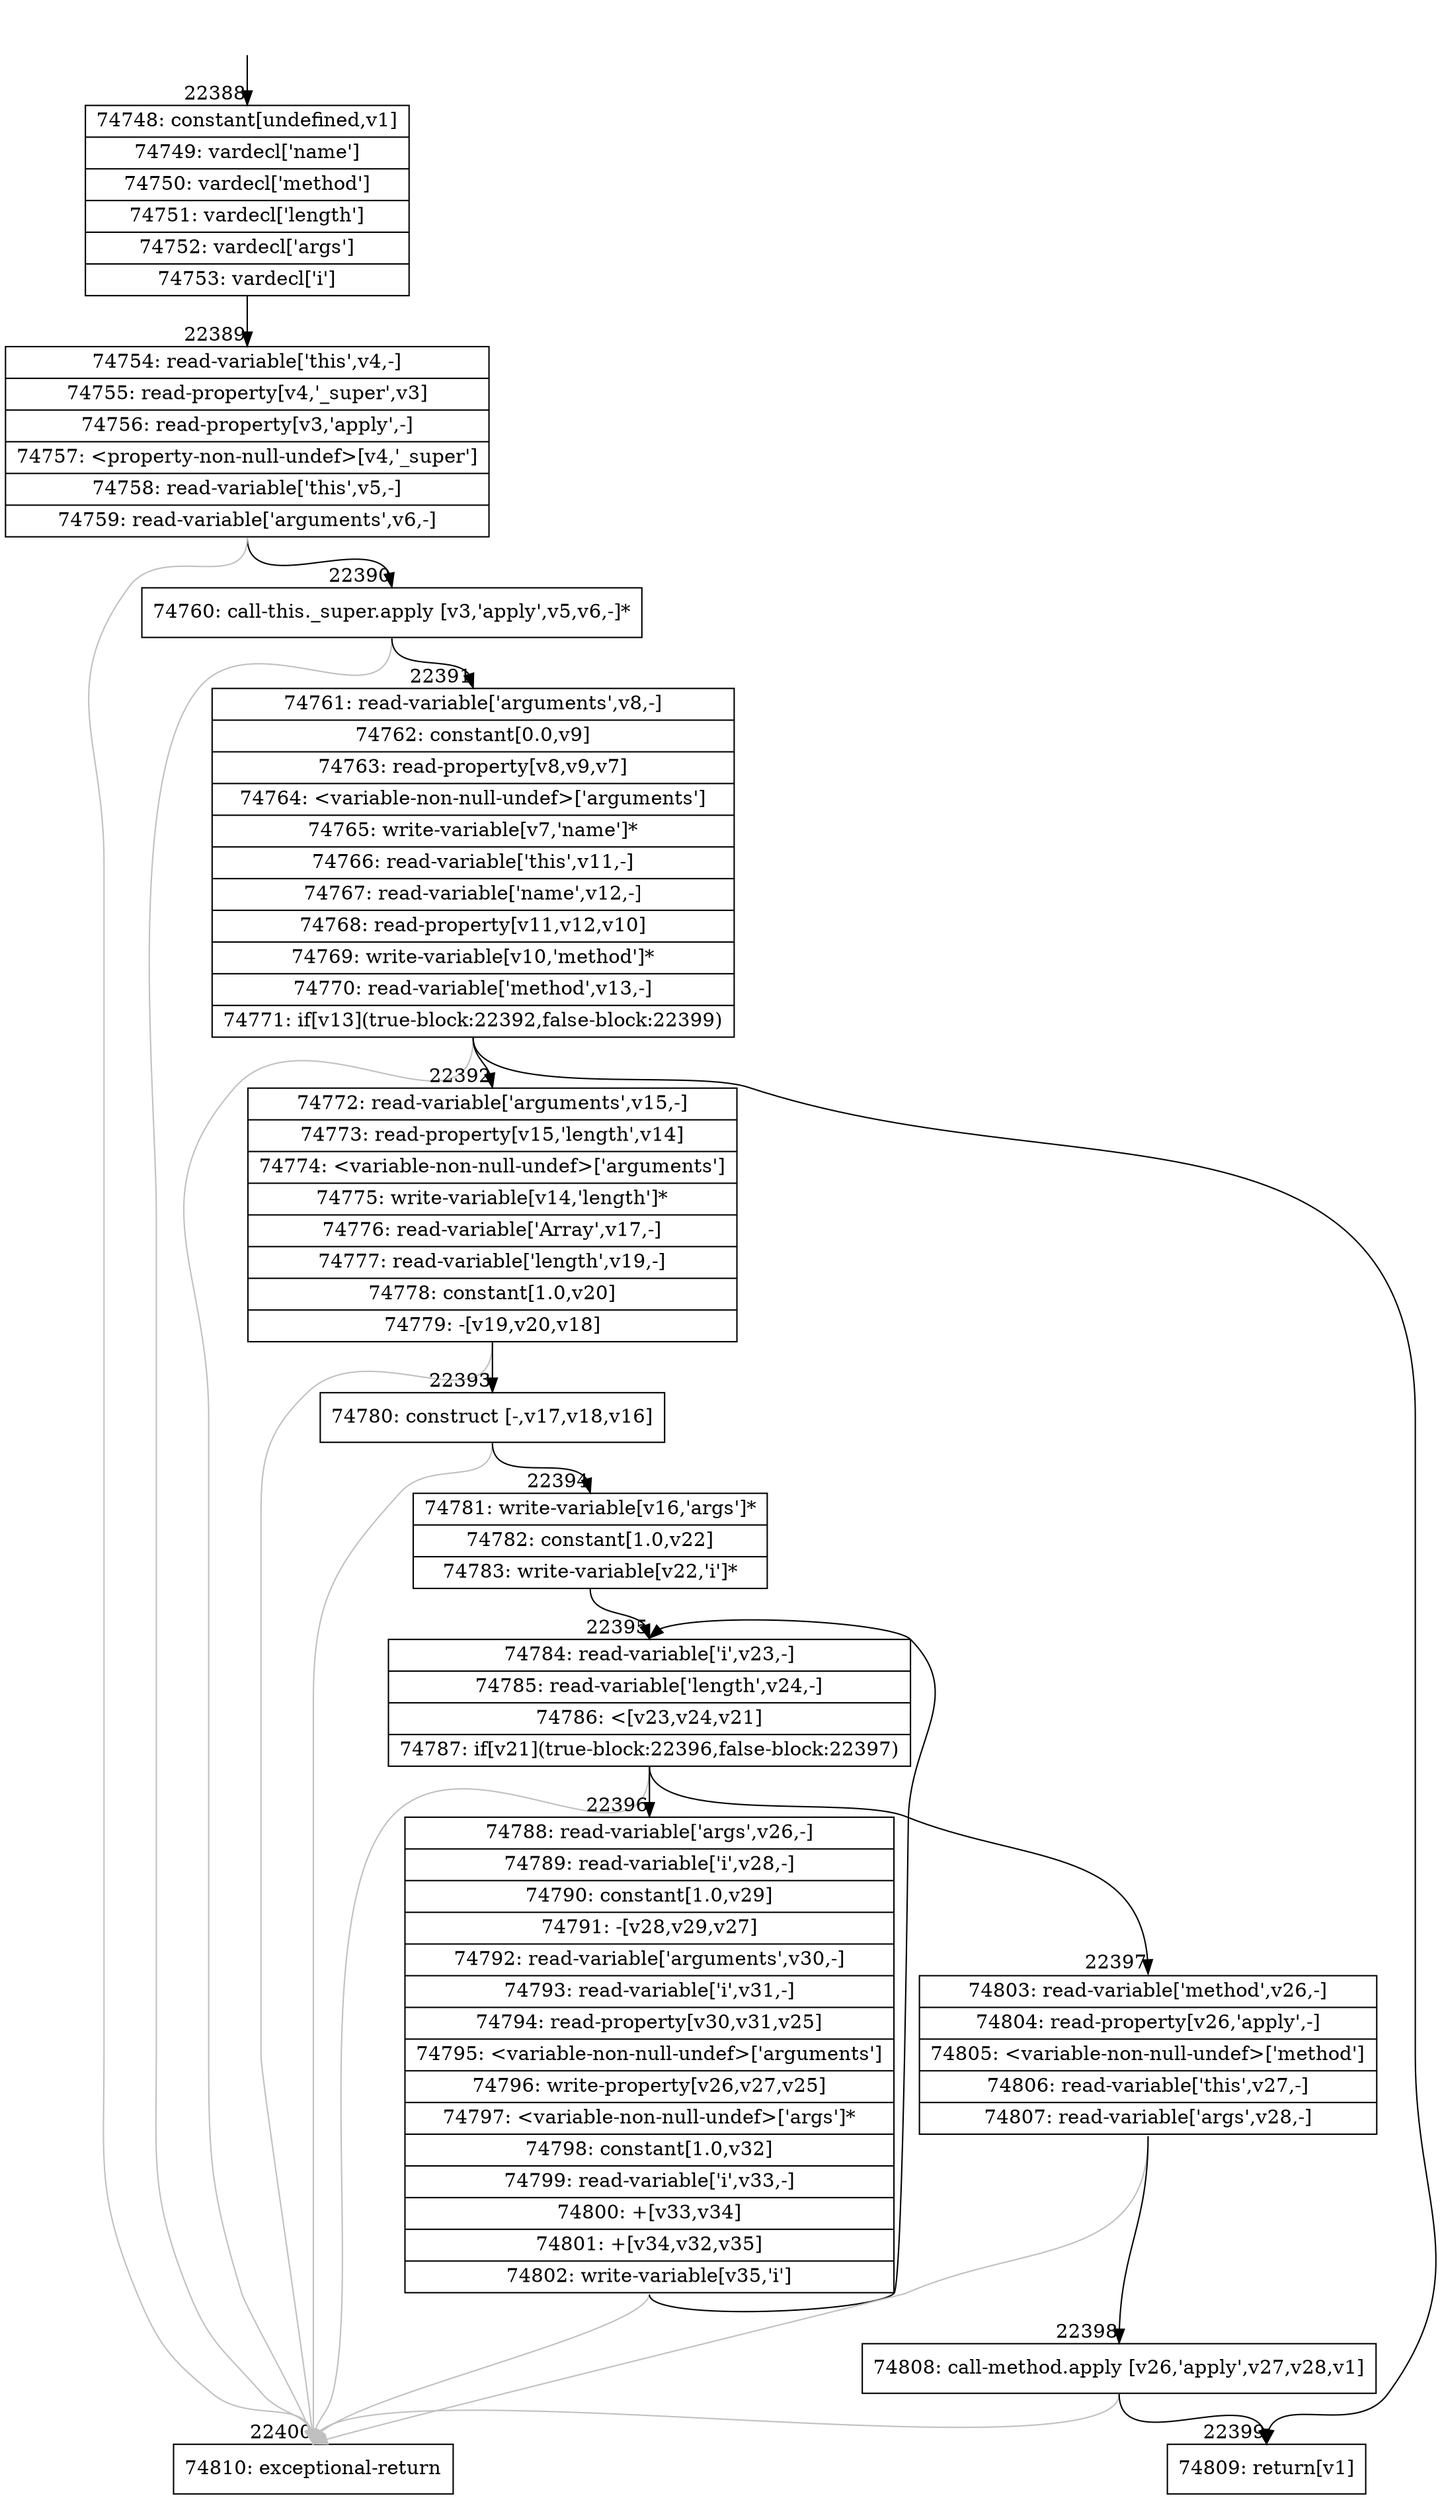 digraph {
rankdir="TD"
BB_entry1955[shape=none,label=""];
BB_entry1955 -> BB22388 [tailport=s, headport=n, headlabel="    22388"]
BB22388 [shape=record label="{74748: constant[undefined,v1]|74749: vardecl['name']|74750: vardecl['method']|74751: vardecl['length']|74752: vardecl['args']|74753: vardecl['i']}" ] 
BB22388 -> BB22389 [tailport=s, headport=n, headlabel="      22389"]
BB22389 [shape=record label="{74754: read-variable['this',v4,-]|74755: read-property[v4,'_super',v3]|74756: read-property[v3,'apply',-]|74757: \<property-non-null-undef\>[v4,'_super']|74758: read-variable['this',v5,-]|74759: read-variable['arguments',v6,-]}" ] 
BB22389 -> BB22390 [tailport=s, headport=n, headlabel="      22390"]
BB22389 -> BB22400 [tailport=s, headport=n, color=gray, headlabel="      22400"]
BB22390 [shape=record label="{74760: call-this._super.apply [v3,'apply',v5,v6,-]*}" ] 
BB22390 -> BB22391 [tailport=s, headport=n, headlabel="      22391"]
BB22390 -> BB22400 [tailport=s, headport=n, color=gray]
BB22391 [shape=record label="{74761: read-variable['arguments',v8,-]|74762: constant[0.0,v9]|74763: read-property[v8,v9,v7]|74764: \<variable-non-null-undef\>['arguments']|74765: write-variable[v7,'name']*|74766: read-variable['this',v11,-]|74767: read-variable['name',v12,-]|74768: read-property[v11,v12,v10]|74769: write-variable[v10,'method']*|74770: read-variable['method',v13,-]|74771: if[v13](true-block:22392,false-block:22399)}" ] 
BB22391 -> BB22392 [tailport=s, headport=n, headlabel="      22392"]
BB22391 -> BB22399 [tailport=s, headport=n, headlabel="      22399"]
BB22391 -> BB22400 [tailport=s, headport=n, color=gray]
BB22392 [shape=record label="{74772: read-variable['arguments',v15,-]|74773: read-property[v15,'length',v14]|74774: \<variable-non-null-undef\>['arguments']|74775: write-variable[v14,'length']*|74776: read-variable['Array',v17,-]|74777: read-variable['length',v19,-]|74778: constant[1.0,v20]|74779: -[v19,v20,v18]}" ] 
BB22392 -> BB22393 [tailport=s, headport=n, headlabel="      22393"]
BB22392 -> BB22400 [tailport=s, headport=n, color=gray]
BB22393 [shape=record label="{74780: construct [-,v17,v18,v16]}" ] 
BB22393 -> BB22394 [tailport=s, headport=n, headlabel="      22394"]
BB22393 -> BB22400 [tailport=s, headport=n, color=gray]
BB22394 [shape=record label="{74781: write-variable[v16,'args']*|74782: constant[1.0,v22]|74783: write-variable[v22,'i']*}" ] 
BB22394 -> BB22395 [tailport=s, headport=n, headlabel="      22395"]
BB22395 [shape=record label="{74784: read-variable['i',v23,-]|74785: read-variable['length',v24,-]|74786: \<[v23,v24,v21]|74787: if[v21](true-block:22396,false-block:22397)}" ] 
BB22395 -> BB22396 [tailport=s, headport=n, headlabel="      22396"]
BB22395 -> BB22397 [tailport=s, headport=n, headlabel="      22397"]
BB22395 -> BB22400 [tailport=s, headport=n, color=gray]
BB22396 [shape=record label="{74788: read-variable['args',v26,-]|74789: read-variable['i',v28,-]|74790: constant[1.0,v29]|74791: -[v28,v29,v27]|74792: read-variable['arguments',v30,-]|74793: read-variable['i',v31,-]|74794: read-property[v30,v31,v25]|74795: \<variable-non-null-undef\>['arguments']|74796: write-property[v26,v27,v25]|74797: \<variable-non-null-undef\>['args']*|74798: constant[1.0,v32]|74799: read-variable['i',v33,-]|74800: +[v33,v34]|74801: +[v34,v32,v35]|74802: write-variable[v35,'i']}" ] 
BB22396 -> BB22395 [tailport=s, headport=n]
BB22396 -> BB22400 [tailport=s, headport=n, color=gray]
BB22397 [shape=record label="{74803: read-variable['method',v26,-]|74804: read-property[v26,'apply',-]|74805: \<variable-non-null-undef\>['method']|74806: read-variable['this',v27,-]|74807: read-variable['args',v28,-]}" ] 
BB22397 -> BB22398 [tailport=s, headport=n, headlabel="      22398"]
BB22397 -> BB22400 [tailport=s, headport=n, color=gray]
BB22398 [shape=record label="{74808: call-method.apply [v26,'apply',v27,v28,v1]}" ] 
BB22398 -> BB22399 [tailport=s, headport=n]
BB22398 -> BB22400 [tailport=s, headport=n, color=gray]
BB22399 [shape=record label="{74809: return[v1]}" ] 
BB22400 [shape=record label="{74810: exceptional-return}" ] 
//#$~ 42130
}
